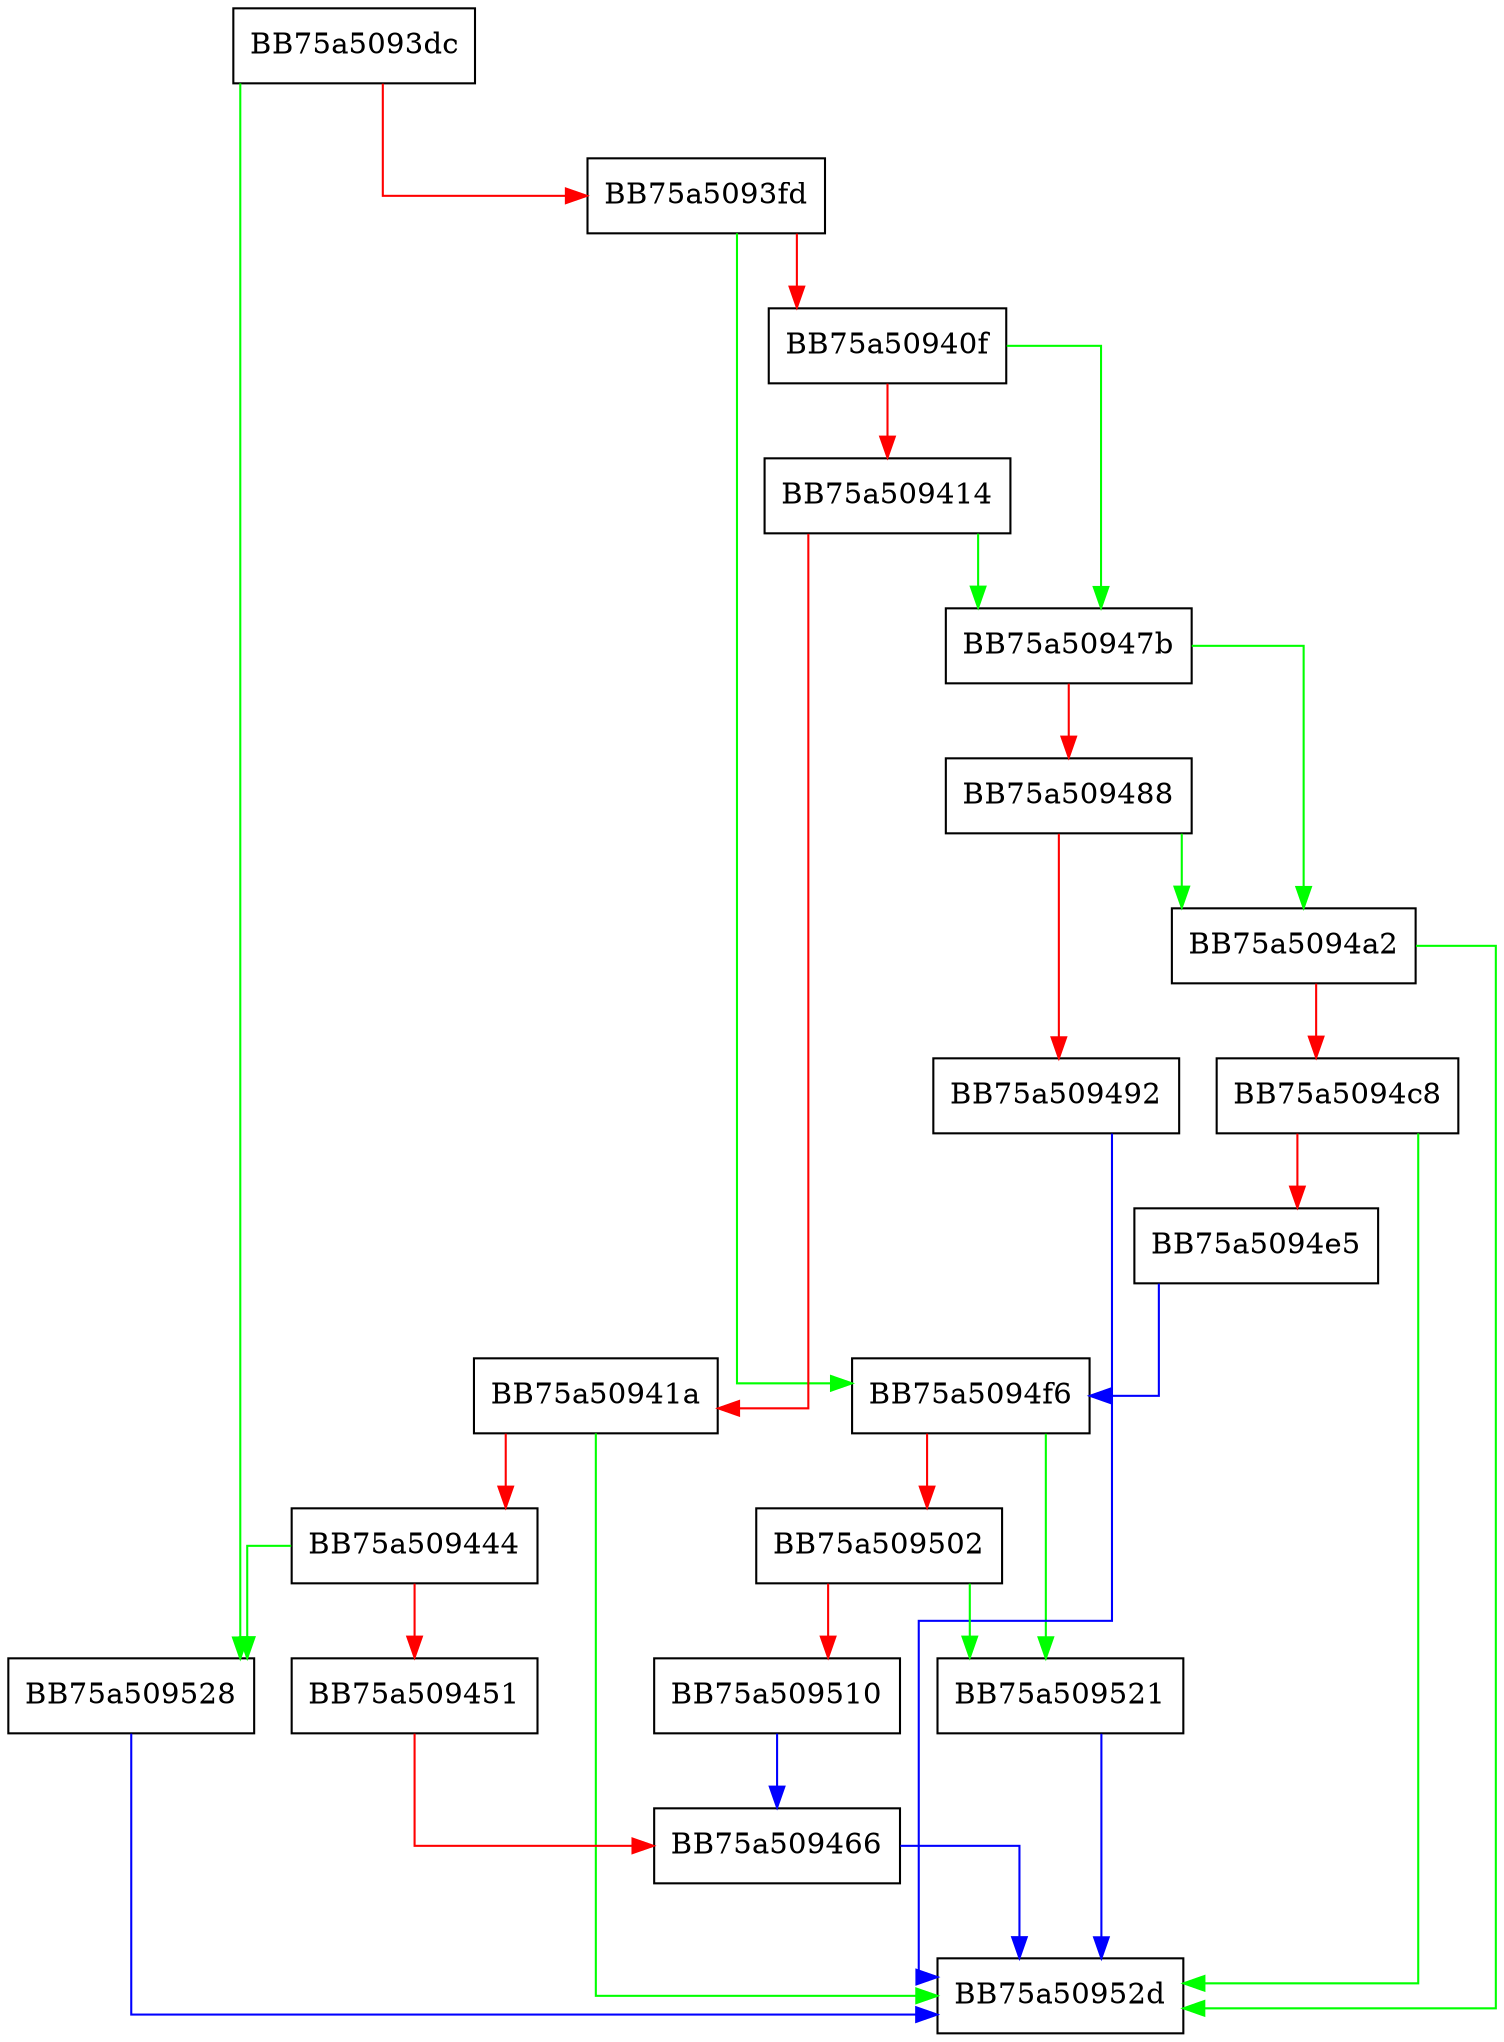 digraph mplua_GetCurrentProcessId {
  node [shape="box"];
  graph [splines=ortho];
  BB75a5093dc -> BB75a509528 [color="green"];
  BB75a5093dc -> BB75a5093fd [color="red"];
  BB75a5093fd -> BB75a5094f6 [color="green"];
  BB75a5093fd -> BB75a50940f [color="red"];
  BB75a50940f -> BB75a50947b [color="green"];
  BB75a50940f -> BB75a509414 [color="red"];
  BB75a509414 -> BB75a50947b [color="green"];
  BB75a509414 -> BB75a50941a [color="red"];
  BB75a50941a -> BB75a50952d [color="green"];
  BB75a50941a -> BB75a509444 [color="red"];
  BB75a509444 -> BB75a509528 [color="green"];
  BB75a509444 -> BB75a509451 [color="red"];
  BB75a509451 -> BB75a509466 [color="red"];
  BB75a509466 -> BB75a50952d [color="blue"];
  BB75a50947b -> BB75a5094a2 [color="green"];
  BB75a50947b -> BB75a509488 [color="red"];
  BB75a509488 -> BB75a5094a2 [color="green"];
  BB75a509488 -> BB75a509492 [color="red"];
  BB75a509492 -> BB75a50952d [color="blue"];
  BB75a5094a2 -> BB75a50952d [color="green"];
  BB75a5094a2 -> BB75a5094c8 [color="red"];
  BB75a5094c8 -> BB75a50952d [color="green"];
  BB75a5094c8 -> BB75a5094e5 [color="red"];
  BB75a5094e5 -> BB75a5094f6 [color="blue"];
  BB75a5094f6 -> BB75a509521 [color="green"];
  BB75a5094f6 -> BB75a509502 [color="red"];
  BB75a509502 -> BB75a509521 [color="green"];
  BB75a509502 -> BB75a509510 [color="red"];
  BB75a509510 -> BB75a509466 [color="blue"];
  BB75a509521 -> BB75a50952d [color="blue"];
  BB75a509528 -> BB75a50952d [color="blue"];
}